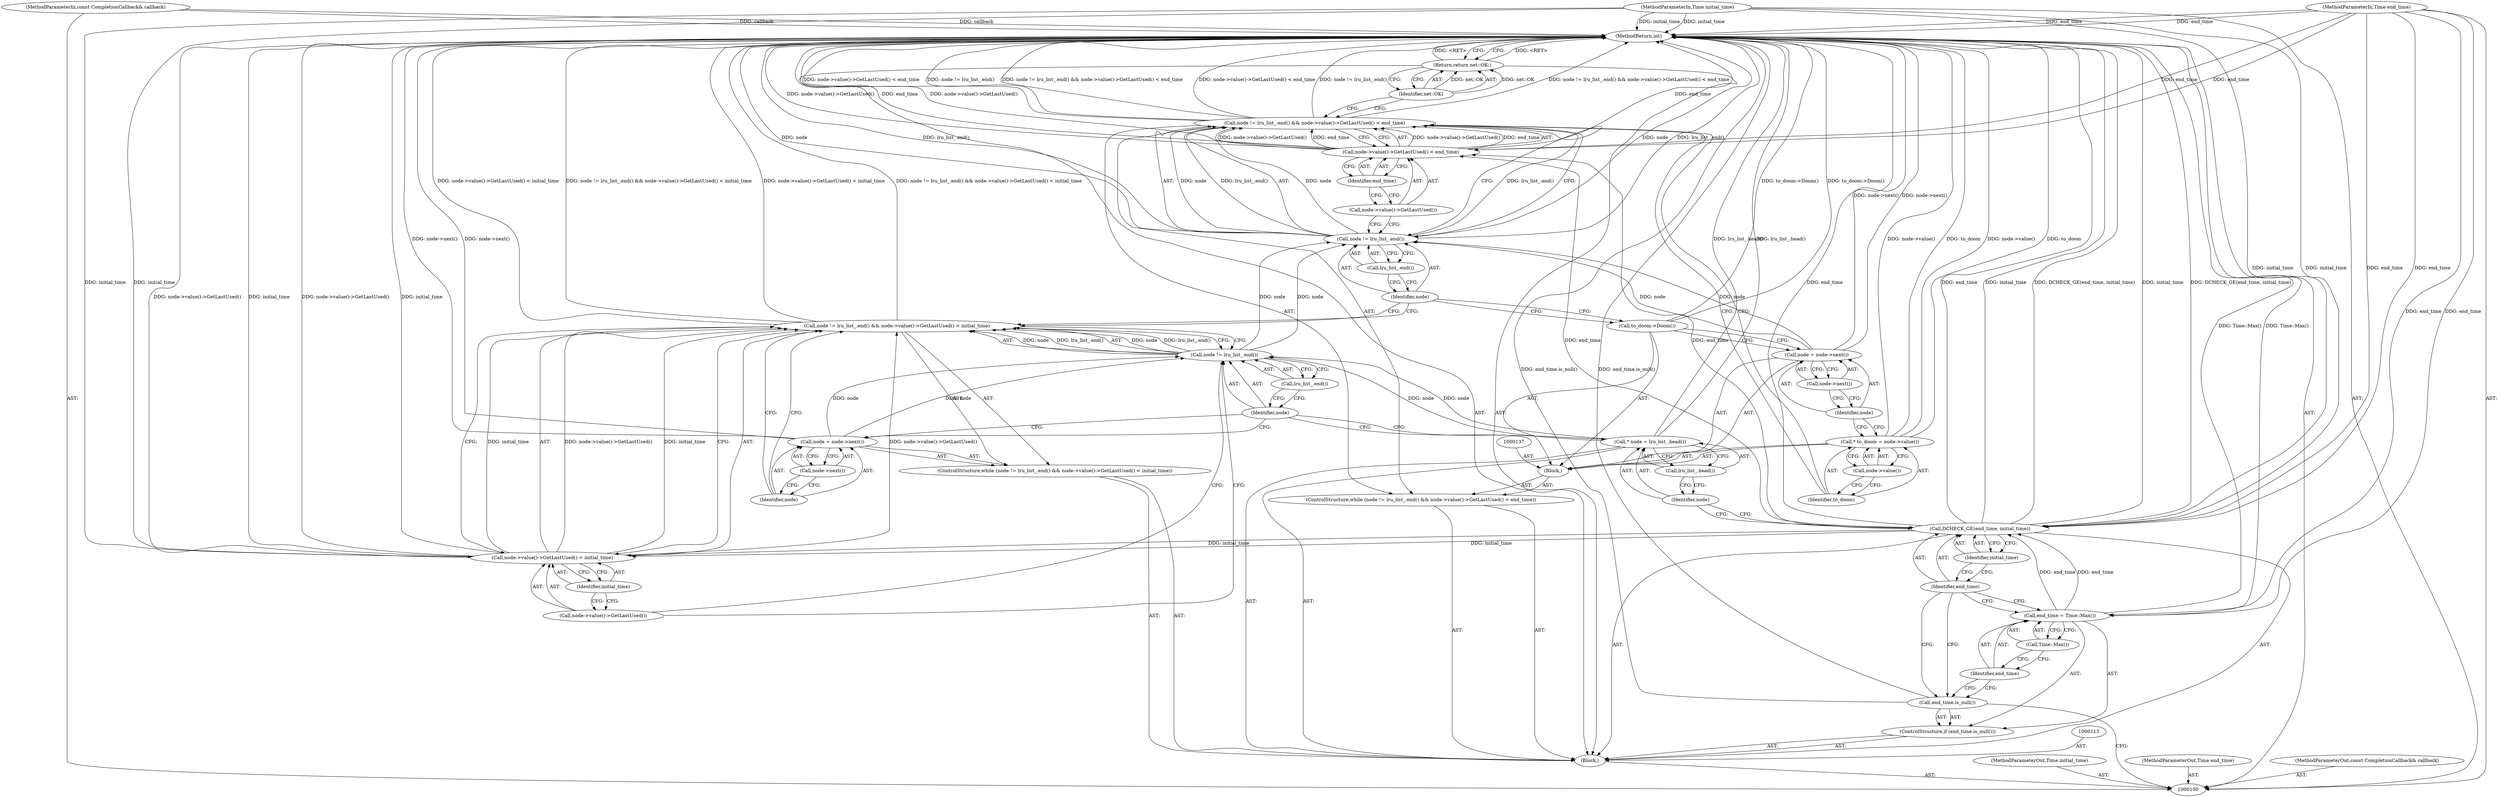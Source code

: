 digraph "1_Chrome_9ab771022535b499e4d7a7f12fa6c60a294f7de4" {
"1000147" [label="(MethodReturn,int)"];
"1000101" [label="(MethodParameterIn,Time initial_time)"];
"1000205" [label="(MethodParameterOut,Time initial_time)"];
"1000127" [label="(Call,node->next())"];
"1000125" [label="(Call,node = node->next())"];
"1000126" [label="(Identifier,node)"];
"1000129" [label="(Call,node != lru_list_.end() && node->value()->GetLastUsed() < end_time)"];
"1000130" [label="(Call,node != lru_list_.end())"];
"1000131" [label="(Identifier,node)"];
"1000132" [label="(Call,lru_list_.end())"];
"1000128" [label="(ControlStructure,while (node != lru_list_.end() && node->value()->GetLastUsed() < end_time))"];
"1000133" [label="(Call,node->value()->GetLastUsed() < end_time)"];
"1000134" [label="(Call,node->value()->GetLastUsed())"];
"1000135" [label="(Identifier,end_time)"];
"1000138" [label="(Call,* to_doom = node->value())"];
"1000139" [label="(Identifier,to_doom)"];
"1000140" [label="(Call,node->value())"];
"1000136" [label="(Block,)"];
"1000143" [label="(Call,node->next())"];
"1000141" [label="(Call,node = node->next())"];
"1000142" [label="(Identifier,node)"];
"1000144" [label="(Call,to_doom->Doom())"];
"1000145" [label="(Return,return net::OK;)"];
"1000146" [label="(Identifier,net::OK)"];
"1000102" [label="(MethodParameterIn,Time end_time)"];
"1000206" [label="(MethodParameterOut,Time end_time)"];
"1000103" [label="(MethodParameterIn,const CompletionCallback& callback)"];
"1000207" [label="(MethodParameterOut,const CompletionCallback& callback)"];
"1000104" [label="(Block,)"];
"1000105" [label="(ControlStructure,if (end_time.is_null()))"];
"1000106" [label="(Call,end_time.is_null())"];
"1000109" [label="(Call,Time::Max())"];
"1000107" [label="(Call,end_time = Time::Max())"];
"1000108" [label="(Identifier,end_time)"];
"1000111" [label="(Identifier,end_time)"];
"1000110" [label="(Call,DCHECK_GE(end_time, initial_time))"];
"1000112" [label="(Identifier,initial_time)"];
"1000114" [label="(Call,* node = lru_list_.head())"];
"1000115" [label="(Identifier,node)"];
"1000116" [label="(Call,lru_list_.head())"];
"1000121" [label="(Call,lru_list_.end())"];
"1000117" [label="(ControlStructure,while (node != lru_list_.end() && node->value()->GetLastUsed() < initial_time))"];
"1000122" [label="(Call,node->value()->GetLastUsed() < initial_time)"];
"1000123" [label="(Call,node->value()->GetLastUsed())"];
"1000124" [label="(Identifier,initial_time)"];
"1000118" [label="(Call,node != lru_list_.end() && node->value()->GetLastUsed() < initial_time)"];
"1000119" [label="(Call,node != lru_list_.end())"];
"1000120" [label="(Identifier,node)"];
"1000147" -> "1000100"  [label="AST: "];
"1000147" -> "1000145"  [label="CFG: "];
"1000145" -> "1000147"  [label="DDG: <RET>"];
"1000129" -> "1000147"  [label="DDG: node != lru_list_.end()"];
"1000129" -> "1000147"  [label="DDG: node != lru_list_.end() && node->value()->GetLastUsed() < end_time"];
"1000129" -> "1000147"  [label="DDG: node->value()->GetLastUsed() < end_time"];
"1000138" -> "1000147"  [label="DDG: node->value()"];
"1000138" -> "1000147"  [label="DDG: to_doom"];
"1000125" -> "1000147"  [label="DDG: node->next()"];
"1000118" -> "1000147"  [label="DDG: node != lru_list_.end() && node->value()->GetLastUsed() < initial_time"];
"1000118" -> "1000147"  [label="DDG: node->value()->GetLastUsed() < initial_time"];
"1000122" -> "1000147"  [label="DDG: node->value()->GetLastUsed()"];
"1000122" -> "1000147"  [label="DDG: initial_time"];
"1000130" -> "1000147"  [label="DDG: lru_list_.end()"];
"1000130" -> "1000147"  [label="DDG: node"];
"1000103" -> "1000147"  [label="DDG: callback"];
"1000144" -> "1000147"  [label="DDG: to_doom->Doom()"];
"1000133" -> "1000147"  [label="DDG: node->value()->GetLastUsed()"];
"1000133" -> "1000147"  [label="DDG: end_time"];
"1000102" -> "1000147"  [label="DDG: end_time"];
"1000110" -> "1000147"  [label="DDG: initial_time"];
"1000110" -> "1000147"  [label="DDG: DCHECK_GE(end_time, initial_time)"];
"1000110" -> "1000147"  [label="DDG: end_time"];
"1000101" -> "1000147"  [label="DDG: initial_time"];
"1000141" -> "1000147"  [label="DDG: node->next()"];
"1000114" -> "1000147"  [label="DDG: lru_list_.head()"];
"1000106" -> "1000147"  [label="DDG: end_time.is_null()"];
"1000107" -> "1000147"  [label="DDG: Time::Max()"];
"1000101" -> "1000100"  [label="AST: "];
"1000101" -> "1000147"  [label="DDG: initial_time"];
"1000101" -> "1000110"  [label="DDG: initial_time"];
"1000101" -> "1000122"  [label="DDG: initial_time"];
"1000205" -> "1000100"  [label="AST: "];
"1000127" -> "1000125"  [label="AST: "];
"1000127" -> "1000126"  [label="CFG: "];
"1000125" -> "1000127"  [label="CFG: "];
"1000125" -> "1000117"  [label="AST: "];
"1000125" -> "1000127"  [label="CFG: "];
"1000126" -> "1000125"  [label="AST: "];
"1000127" -> "1000125"  [label="AST: "];
"1000120" -> "1000125"  [label="CFG: "];
"1000125" -> "1000147"  [label="DDG: node->next()"];
"1000125" -> "1000119"  [label="DDG: node"];
"1000126" -> "1000125"  [label="AST: "];
"1000126" -> "1000118"  [label="CFG: "];
"1000127" -> "1000126"  [label="CFG: "];
"1000129" -> "1000128"  [label="AST: "];
"1000129" -> "1000130"  [label="CFG: "];
"1000129" -> "1000133"  [label="CFG: "];
"1000130" -> "1000129"  [label="AST: "];
"1000133" -> "1000129"  [label="AST: "];
"1000139" -> "1000129"  [label="CFG: "];
"1000146" -> "1000129"  [label="CFG: "];
"1000129" -> "1000147"  [label="DDG: node != lru_list_.end()"];
"1000129" -> "1000147"  [label="DDG: node != lru_list_.end() && node->value()->GetLastUsed() < end_time"];
"1000129" -> "1000147"  [label="DDG: node->value()->GetLastUsed() < end_time"];
"1000130" -> "1000129"  [label="DDG: node"];
"1000130" -> "1000129"  [label="DDG: lru_list_.end()"];
"1000133" -> "1000129"  [label="DDG: node->value()->GetLastUsed()"];
"1000133" -> "1000129"  [label="DDG: end_time"];
"1000130" -> "1000129"  [label="AST: "];
"1000130" -> "1000132"  [label="CFG: "];
"1000131" -> "1000130"  [label="AST: "];
"1000132" -> "1000130"  [label="AST: "];
"1000134" -> "1000130"  [label="CFG: "];
"1000129" -> "1000130"  [label="CFG: "];
"1000130" -> "1000147"  [label="DDG: lru_list_.end()"];
"1000130" -> "1000147"  [label="DDG: node"];
"1000130" -> "1000129"  [label="DDG: node"];
"1000130" -> "1000129"  [label="DDG: lru_list_.end()"];
"1000141" -> "1000130"  [label="DDG: node"];
"1000119" -> "1000130"  [label="DDG: node"];
"1000131" -> "1000130"  [label="AST: "];
"1000131" -> "1000144"  [label="CFG: "];
"1000131" -> "1000118"  [label="CFG: "];
"1000132" -> "1000131"  [label="CFG: "];
"1000132" -> "1000130"  [label="AST: "];
"1000132" -> "1000131"  [label="CFG: "];
"1000130" -> "1000132"  [label="CFG: "];
"1000128" -> "1000104"  [label="AST: "];
"1000129" -> "1000128"  [label="AST: "];
"1000136" -> "1000128"  [label="AST: "];
"1000133" -> "1000129"  [label="AST: "];
"1000133" -> "1000135"  [label="CFG: "];
"1000134" -> "1000133"  [label="AST: "];
"1000135" -> "1000133"  [label="AST: "];
"1000129" -> "1000133"  [label="CFG: "];
"1000133" -> "1000147"  [label="DDG: node->value()->GetLastUsed()"];
"1000133" -> "1000147"  [label="DDG: end_time"];
"1000133" -> "1000129"  [label="DDG: node->value()->GetLastUsed()"];
"1000133" -> "1000129"  [label="DDG: end_time"];
"1000110" -> "1000133"  [label="DDG: end_time"];
"1000102" -> "1000133"  [label="DDG: end_time"];
"1000134" -> "1000133"  [label="AST: "];
"1000134" -> "1000130"  [label="CFG: "];
"1000135" -> "1000134"  [label="CFG: "];
"1000135" -> "1000133"  [label="AST: "];
"1000135" -> "1000134"  [label="CFG: "];
"1000133" -> "1000135"  [label="CFG: "];
"1000138" -> "1000136"  [label="AST: "];
"1000138" -> "1000140"  [label="CFG: "];
"1000139" -> "1000138"  [label="AST: "];
"1000140" -> "1000138"  [label="AST: "];
"1000142" -> "1000138"  [label="CFG: "];
"1000138" -> "1000147"  [label="DDG: node->value()"];
"1000138" -> "1000147"  [label="DDG: to_doom"];
"1000139" -> "1000138"  [label="AST: "];
"1000139" -> "1000129"  [label="CFG: "];
"1000140" -> "1000139"  [label="CFG: "];
"1000140" -> "1000138"  [label="AST: "];
"1000140" -> "1000139"  [label="CFG: "];
"1000138" -> "1000140"  [label="CFG: "];
"1000136" -> "1000128"  [label="AST: "];
"1000137" -> "1000136"  [label="AST: "];
"1000138" -> "1000136"  [label="AST: "];
"1000141" -> "1000136"  [label="AST: "];
"1000144" -> "1000136"  [label="AST: "];
"1000143" -> "1000141"  [label="AST: "];
"1000143" -> "1000142"  [label="CFG: "];
"1000141" -> "1000143"  [label="CFG: "];
"1000141" -> "1000136"  [label="AST: "];
"1000141" -> "1000143"  [label="CFG: "];
"1000142" -> "1000141"  [label="AST: "];
"1000143" -> "1000141"  [label="AST: "];
"1000144" -> "1000141"  [label="CFG: "];
"1000141" -> "1000147"  [label="DDG: node->next()"];
"1000141" -> "1000130"  [label="DDG: node"];
"1000142" -> "1000141"  [label="AST: "];
"1000142" -> "1000138"  [label="CFG: "];
"1000143" -> "1000142"  [label="CFG: "];
"1000144" -> "1000136"  [label="AST: "];
"1000144" -> "1000141"  [label="CFG: "];
"1000131" -> "1000144"  [label="CFG: "];
"1000144" -> "1000147"  [label="DDG: to_doom->Doom()"];
"1000145" -> "1000104"  [label="AST: "];
"1000145" -> "1000146"  [label="CFG: "];
"1000146" -> "1000145"  [label="AST: "];
"1000147" -> "1000145"  [label="CFG: "];
"1000145" -> "1000147"  [label="DDG: <RET>"];
"1000146" -> "1000145"  [label="DDG: net::OK"];
"1000146" -> "1000145"  [label="AST: "];
"1000146" -> "1000129"  [label="CFG: "];
"1000145" -> "1000146"  [label="CFG: "];
"1000146" -> "1000145"  [label="DDG: net::OK"];
"1000102" -> "1000100"  [label="AST: "];
"1000102" -> "1000147"  [label="DDG: end_time"];
"1000102" -> "1000107"  [label="DDG: end_time"];
"1000102" -> "1000110"  [label="DDG: end_time"];
"1000102" -> "1000133"  [label="DDG: end_time"];
"1000206" -> "1000100"  [label="AST: "];
"1000103" -> "1000100"  [label="AST: "];
"1000103" -> "1000147"  [label="DDG: callback"];
"1000207" -> "1000100"  [label="AST: "];
"1000104" -> "1000100"  [label="AST: "];
"1000105" -> "1000104"  [label="AST: "];
"1000110" -> "1000104"  [label="AST: "];
"1000113" -> "1000104"  [label="AST: "];
"1000114" -> "1000104"  [label="AST: "];
"1000117" -> "1000104"  [label="AST: "];
"1000128" -> "1000104"  [label="AST: "];
"1000145" -> "1000104"  [label="AST: "];
"1000105" -> "1000104"  [label="AST: "];
"1000106" -> "1000105"  [label="AST: "];
"1000107" -> "1000105"  [label="AST: "];
"1000106" -> "1000105"  [label="AST: "];
"1000106" -> "1000100"  [label="CFG: "];
"1000108" -> "1000106"  [label="CFG: "];
"1000111" -> "1000106"  [label="CFG: "];
"1000106" -> "1000147"  [label="DDG: end_time.is_null()"];
"1000109" -> "1000107"  [label="AST: "];
"1000109" -> "1000108"  [label="CFG: "];
"1000107" -> "1000109"  [label="CFG: "];
"1000107" -> "1000105"  [label="AST: "];
"1000107" -> "1000109"  [label="CFG: "];
"1000108" -> "1000107"  [label="AST: "];
"1000109" -> "1000107"  [label="AST: "];
"1000111" -> "1000107"  [label="CFG: "];
"1000107" -> "1000147"  [label="DDG: Time::Max()"];
"1000102" -> "1000107"  [label="DDG: end_time"];
"1000107" -> "1000110"  [label="DDG: end_time"];
"1000108" -> "1000107"  [label="AST: "];
"1000108" -> "1000106"  [label="CFG: "];
"1000109" -> "1000108"  [label="CFG: "];
"1000111" -> "1000110"  [label="AST: "];
"1000111" -> "1000107"  [label="CFG: "];
"1000111" -> "1000106"  [label="CFG: "];
"1000112" -> "1000111"  [label="CFG: "];
"1000110" -> "1000104"  [label="AST: "];
"1000110" -> "1000112"  [label="CFG: "];
"1000111" -> "1000110"  [label="AST: "];
"1000112" -> "1000110"  [label="AST: "];
"1000115" -> "1000110"  [label="CFG: "];
"1000110" -> "1000147"  [label="DDG: initial_time"];
"1000110" -> "1000147"  [label="DDG: DCHECK_GE(end_time, initial_time)"];
"1000110" -> "1000147"  [label="DDG: end_time"];
"1000107" -> "1000110"  [label="DDG: end_time"];
"1000102" -> "1000110"  [label="DDG: end_time"];
"1000101" -> "1000110"  [label="DDG: initial_time"];
"1000110" -> "1000122"  [label="DDG: initial_time"];
"1000110" -> "1000133"  [label="DDG: end_time"];
"1000112" -> "1000110"  [label="AST: "];
"1000112" -> "1000111"  [label="CFG: "];
"1000110" -> "1000112"  [label="CFG: "];
"1000114" -> "1000104"  [label="AST: "];
"1000114" -> "1000116"  [label="CFG: "];
"1000115" -> "1000114"  [label="AST: "];
"1000116" -> "1000114"  [label="AST: "];
"1000120" -> "1000114"  [label="CFG: "];
"1000114" -> "1000147"  [label="DDG: lru_list_.head()"];
"1000114" -> "1000119"  [label="DDG: node"];
"1000115" -> "1000114"  [label="AST: "];
"1000115" -> "1000110"  [label="CFG: "];
"1000116" -> "1000115"  [label="CFG: "];
"1000116" -> "1000114"  [label="AST: "];
"1000116" -> "1000115"  [label="CFG: "];
"1000114" -> "1000116"  [label="CFG: "];
"1000121" -> "1000119"  [label="AST: "];
"1000121" -> "1000120"  [label="CFG: "];
"1000119" -> "1000121"  [label="CFG: "];
"1000117" -> "1000104"  [label="AST: "];
"1000118" -> "1000117"  [label="AST: "];
"1000125" -> "1000117"  [label="AST: "];
"1000122" -> "1000118"  [label="AST: "];
"1000122" -> "1000124"  [label="CFG: "];
"1000123" -> "1000122"  [label="AST: "];
"1000124" -> "1000122"  [label="AST: "];
"1000118" -> "1000122"  [label="CFG: "];
"1000122" -> "1000147"  [label="DDG: node->value()->GetLastUsed()"];
"1000122" -> "1000147"  [label="DDG: initial_time"];
"1000122" -> "1000118"  [label="DDG: node->value()->GetLastUsed()"];
"1000122" -> "1000118"  [label="DDG: initial_time"];
"1000110" -> "1000122"  [label="DDG: initial_time"];
"1000101" -> "1000122"  [label="DDG: initial_time"];
"1000123" -> "1000122"  [label="AST: "];
"1000123" -> "1000119"  [label="CFG: "];
"1000124" -> "1000123"  [label="CFG: "];
"1000124" -> "1000122"  [label="AST: "];
"1000124" -> "1000123"  [label="CFG: "];
"1000122" -> "1000124"  [label="CFG: "];
"1000118" -> "1000117"  [label="AST: "];
"1000118" -> "1000119"  [label="CFG: "];
"1000118" -> "1000122"  [label="CFG: "];
"1000119" -> "1000118"  [label="AST: "];
"1000122" -> "1000118"  [label="AST: "];
"1000126" -> "1000118"  [label="CFG: "];
"1000131" -> "1000118"  [label="CFG: "];
"1000118" -> "1000147"  [label="DDG: node != lru_list_.end() && node->value()->GetLastUsed() < initial_time"];
"1000118" -> "1000147"  [label="DDG: node->value()->GetLastUsed() < initial_time"];
"1000119" -> "1000118"  [label="DDG: node"];
"1000119" -> "1000118"  [label="DDG: lru_list_.end()"];
"1000122" -> "1000118"  [label="DDG: node->value()->GetLastUsed()"];
"1000122" -> "1000118"  [label="DDG: initial_time"];
"1000119" -> "1000118"  [label="AST: "];
"1000119" -> "1000121"  [label="CFG: "];
"1000120" -> "1000119"  [label="AST: "];
"1000121" -> "1000119"  [label="AST: "];
"1000123" -> "1000119"  [label="CFG: "];
"1000118" -> "1000119"  [label="CFG: "];
"1000119" -> "1000118"  [label="DDG: node"];
"1000119" -> "1000118"  [label="DDG: lru_list_.end()"];
"1000125" -> "1000119"  [label="DDG: node"];
"1000114" -> "1000119"  [label="DDG: node"];
"1000119" -> "1000130"  [label="DDG: node"];
"1000120" -> "1000119"  [label="AST: "];
"1000120" -> "1000125"  [label="CFG: "];
"1000120" -> "1000114"  [label="CFG: "];
"1000121" -> "1000120"  [label="CFG: "];
}

